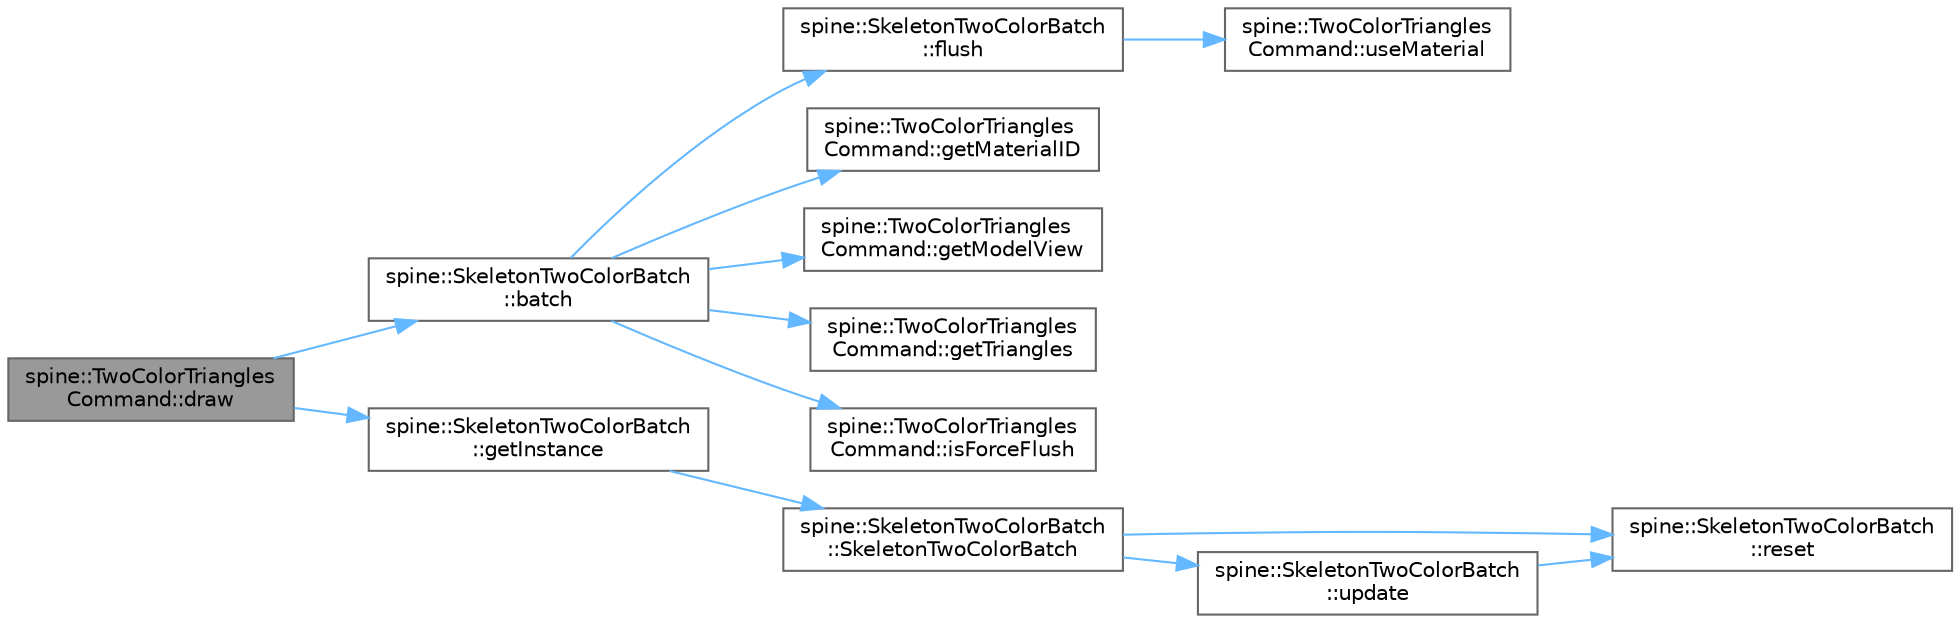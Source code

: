 digraph "spine::TwoColorTrianglesCommand::draw"
{
 // LATEX_PDF_SIZE
  bgcolor="transparent";
  edge [fontname=Helvetica,fontsize=10,labelfontname=Helvetica,labelfontsize=10];
  node [fontname=Helvetica,fontsize=10,shape=box,height=0.2,width=0.4];
  rankdir="LR";
  Node1 [id="Node000001",label="spine::TwoColorTriangles\lCommand::draw",height=0.2,width=0.4,color="gray40", fillcolor="grey60", style="filled", fontcolor="black",tooltip=" "];
  Node1 -> Node2 [id="edge1_Node000001_Node000002",color="steelblue1",style="solid",tooltip=" "];
  Node2 [id="Node000002",label="spine::SkeletonTwoColorBatch\l::batch",height=0.2,width=0.4,color="grey40", fillcolor="white", style="filled",URL="$classspine_1_1_skeleton_two_color_batch.html#a6cdb09c47d4b25f2789a64166b6f08ff",tooltip=" "];
  Node2 -> Node3 [id="edge2_Node000002_Node000003",color="steelblue1",style="solid",tooltip=" "];
  Node3 [id="Node000003",label="spine::SkeletonTwoColorBatch\l::flush",height=0.2,width=0.4,color="grey40", fillcolor="white", style="filled",URL="$classspine_1_1_skeleton_two_color_batch.html#a545780760c3f874f1440ed7bf5ce85c1",tooltip=" "];
  Node3 -> Node4 [id="edge3_Node000003_Node000004",color="steelblue1",style="solid",tooltip=" "];
  Node4 [id="Node000004",label="spine::TwoColorTriangles\lCommand::useMaterial",height=0.2,width=0.4,color="grey40", fillcolor="white", style="filled",URL="$classspine_1_1_two_color_triangles_command.html#af94b5a1ddde5fe423a5909f4dbcbc3c4",tooltip=" "];
  Node2 -> Node5 [id="edge4_Node000002_Node000005",color="steelblue1",style="solid",tooltip=" "];
  Node5 [id="Node000005",label="spine::TwoColorTriangles\lCommand::getMaterialID",height=0.2,width=0.4,color="grey40", fillcolor="white", style="filled",URL="$classspine_1_1_two_color_triangles_command.html#a36522af91f9258f5e95e19a1270063fa",tooltip=" "];
  Node2 -> Node6 [id="edge5_Node000002_Node000006",color="steelblue1",style="solid",tooltip=" "];
  Node6 [id="Node000006",label="spine::TwoColorTriangles\lCommand::getModelView",height=0.2,width=0.4,color="grey40", fillcolor="white", style="filled",URL="$classspine_1_1_two_color_triangles_command.html#af8250025675f68a63688163579deaf46",tooltip=" "];
  Node2 -> Node7 [id="edge6_Node000002_Node000007",color="steelblue1",style="solid",tooltip=" "];
  Node7 [id="Node000007",label="spine::TwoColorTriangles\lCommand::getTriangles",height=0.2,width=0.4,color="grey40", fillcolor="white", style="filled",URL="$classspine_1_1_two_color_triangles_command.html#a0b5f2e27a84da91efa9fb76a8b563c98",tooltip=" "];
  Node2 -> Node8 [id="edge7_Node000002_Node000008",color="steelblue1",style="solid",tooltip=" "];
  Node8 [id="Node000008",label="spine::TwoColorTriangles\lCommand::isForceFlush",height=0.2,width=0.4,color="grey40", fillcolor="white", style="filled",URL="$classspine_1_1_two_color_triangles_command.html#afb7a8c02633665fcfb1f5985fa0fe9bc",tooltip=" "];
  Node1 -> Node9 [id="edge8_Node000001_Node000009",color="steelblue1",style="solid",tooltip=" "];
  Node9 [id="Node000009",label="spine::SkeletonTwoColorBatch\l::getInstance",height=0.2,width=0.4,color="grey40", fillcolor="white", style="filled",URL="$classspine_1_1_skeleton_two_color_batch.html#abacd6945d2558cf27d9fd04dff6de2b7",tooltip=" "];
  Node9 -> Node10 [id="edge9_Node000009_Node000010",color="steelblue1",style="solid",tooltip=" "];
  Node10 [id="Node000010",label="spine::SkeletonTwoColorBatch\l::SkeletonTwoColorBatch",height=0.2,width=0.4,color="grey40", fillcolor="white", style="filled",URL="$classspine_1_1_skeleton_two_color_batch.html#ae7c870a0ce7c26a8093fb90c7870d422",tooltip=" "];
  Node10 -> Node11 [id="edge10_Node000010_Node000011",color="steelblue1",style="solid",tooltip=" "];
  Node11 [id="Node000011",label="spine::SkeletonTwoColorBatch\l::reset",height=0.2,width=0.4,color="grey40", fillcolor="white", style="filled",URL="$classspine_1_1_skeleton_two_color_batch.html#a6185c1002742ff5be79c1c62588f0422",tooltip=" "];
  Node10 -> Node12 [id="edge11_Node000010_Node000012",color="steelblue1",style="solid",tooltip=" "];
  Node12 [id="Node000012",label="spine::SkeletonTwoColorBatch\l::update",height=0.2,width=0.4,color="grey40", fillcolor="white", style="filled",URL="$classspine_1_1_skeleton_two_color_batch.html#a98a46d9f41700fe63c8f32bfae2d29a9",tooltip=" "];
  Node12 -> Node11 [id="edge12_Node000012_Node000011",color="steelblue1",style="solid",tooltip=" "];
}
